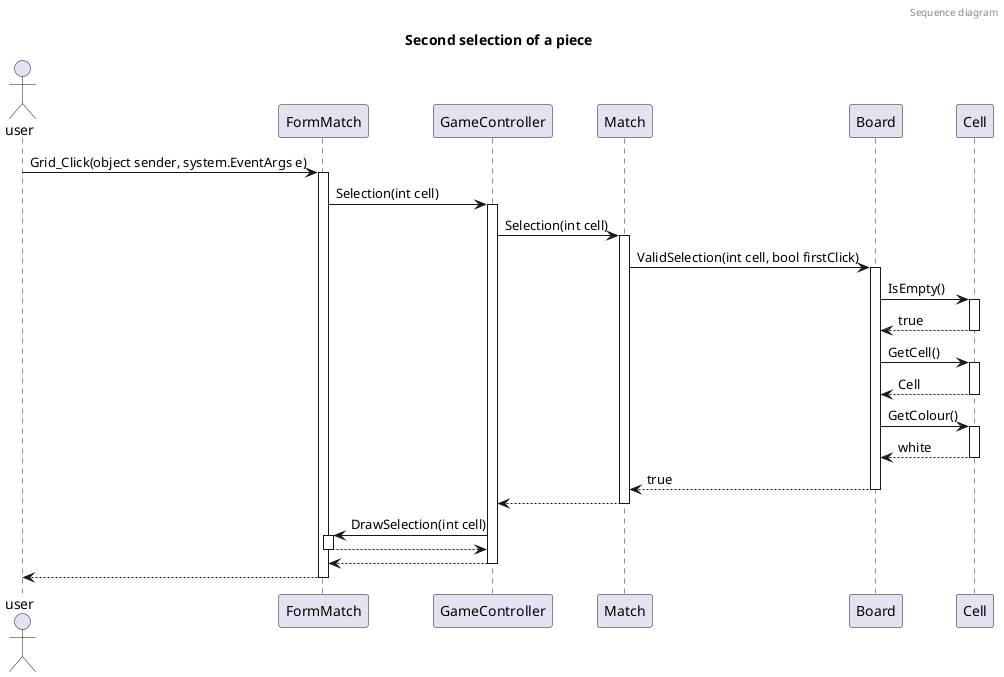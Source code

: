 @startuml second_sequence

header Sequence diagram

title Second selection of a piece 

actor user

user -> FormMatch ++ : Grid_Click(object sender, system.EventArgs e)
FormMatch -> GameController ++ : Selection(int cell)

GameController -> Match ++: Selection(int cell)

Match -> Board ++: ValidSelection(int cell, bool firstClick)

Board -> Cell ++: IsEmpty()
return true
Board -> Cell ++: GetCell()
return Cell
Board -> Cell ++: GetColour()
return white

return true
return

GameController -> FormMatch ++: DrawSelection(int cell) 
return
return
return


@enduml